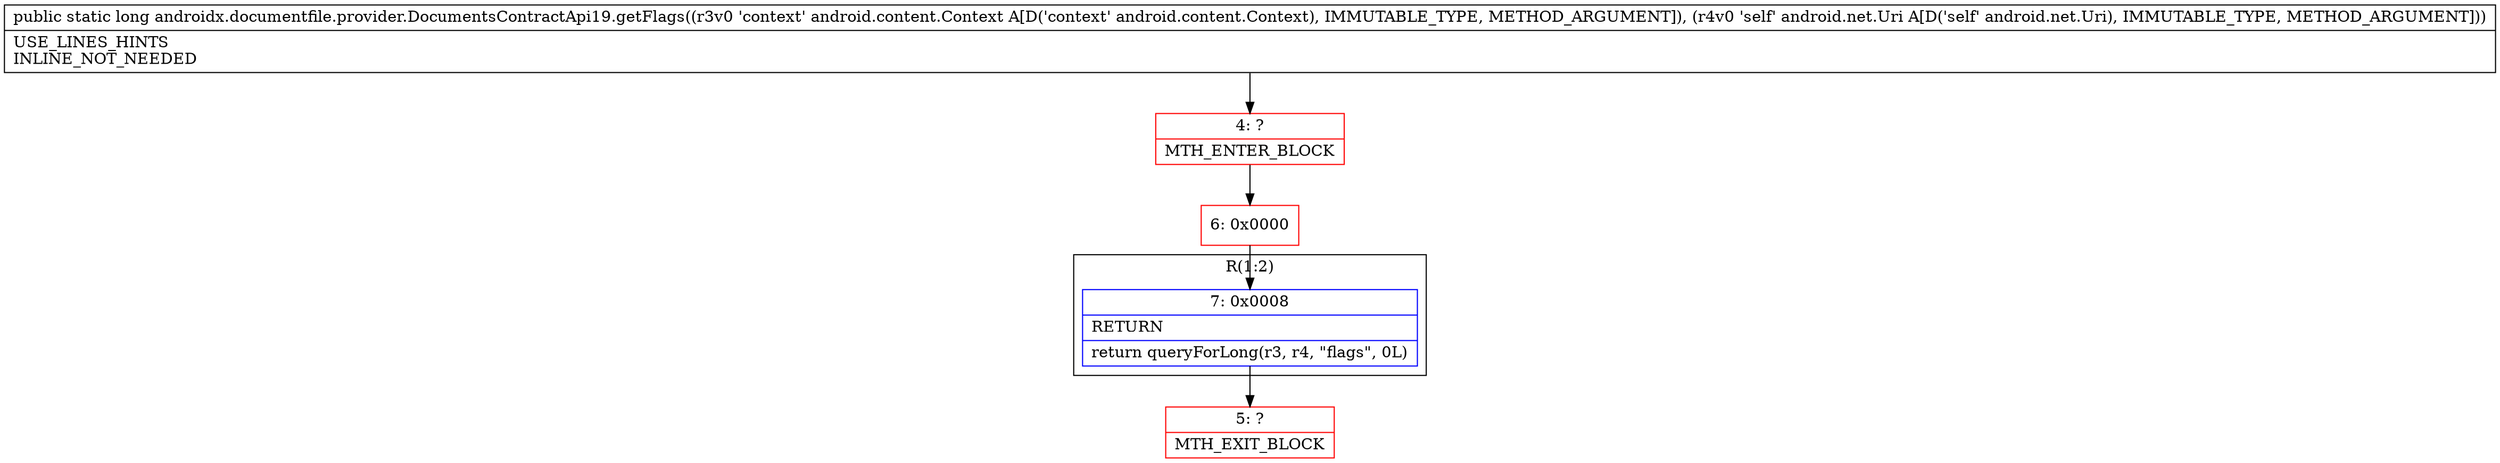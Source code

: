 digraph "CFG forandroidx.documentfile.provider.DocumentsContractApi19.getFlags(Landroid\/content\/Context;Landroid\/net\/Uri;)J" {
subgraph cluster_Region_671730943 {
label = "R(1:2)";
node [shape=record,color=blue];
Node_7 [shape=record,label="{7\:\ 0x0008|RETURN\l|return queryForLong(r3, r4, \"flags\", 0L)\l}"];
}
Node_4 [shape=record,color=red,label="{4\:\ ?|MTH_ENTER_BLOCK\l}"];
Node_6 [shape=record,color=red,label="{6\:\ 0x0000}"];
Node_5 [shape=record,color=red,label="{5\:\ ?|MTH_EXIT_BLOCK\l}"];
MethodNode[shape=record,label="{public static long androidx.documentfile.provider.DocumentsContractApi19.getFlags((r3v0 'context' android.content.Context A[D('context' android.content.Context), IMMUTABLE_TYPE, METHOD_ARGUMENT]), (r4v0 'self' android.net.Uri A[D('self' android.net.Uri), IMMUTABLE_TYPE, METHOD_ARGUMENT]))  | USE_LINES_HINTS\lINLINE_NOT_NEEDED\l}"];
MethodNode -> Node_4;Node_7 -> Node_5;
Node_4 -> Node_6;
Node_6 -> Node_7;
}

